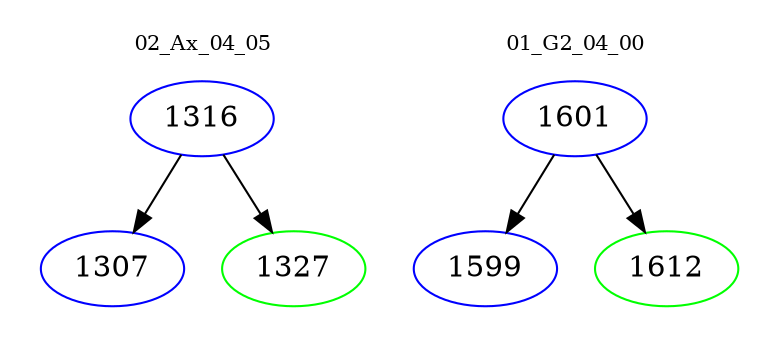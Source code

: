 digraph{
subgraph cluster_0 {
color = white
label = "02_Ax_04_05";
fontsize=10;
T0_1316 [label="1316", color="blue"]
T0_1316 -> T0_1307 [color="black"]
T0_1307 [label="1307", color="blue"]
T0_1316 -> T0_1327 [color="black"]
T0_1327 [label="1327", color="green"]
}
subgraph cluster_1 {
color = white
label = "01_G2_04_00";
fontsize=10;
T1_1601 [label="1601", color="blue"]
T1_1601 -> T1_1599 [color="black"]
T1_1599 [label="1599", color="blue"]
T1_1601 -> T1_1612 [color="black"]
T1_1612 [label="1612", color="green"]
}
}
